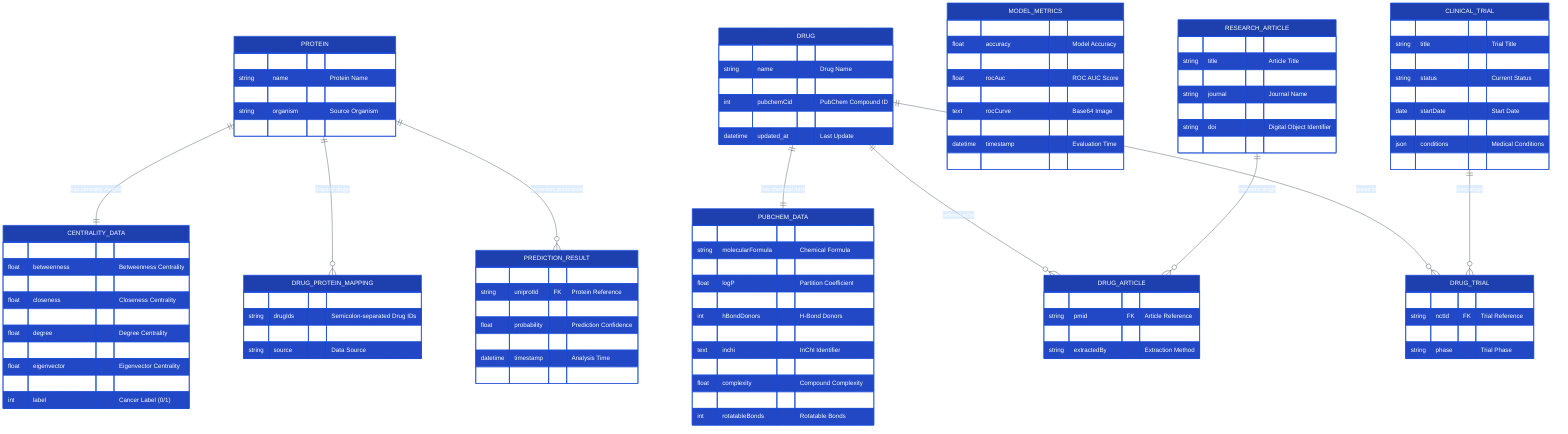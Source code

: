 %%{init: {
  'theme': 'base',
  'themeVariables': {
    'primaryColor': '#1e40af',
    'primaryTextColor': '#ffffff',
    'primaryBorderColor': '#1d4ed8',
    'lineColor': '#374151',
    'secondaryColor': '#dbeafe',
    'tertiaryColor': '#bfdbfe'
  }
}}%%

erDiagram
    %% Core Entities
    PROTEIN {
        string uniprotId PK "🔑 Primary Key"
        string name "Protein Name"
        text sequence "Amino Acid Sequence"
        string organism "Source Organism"
        datetime created_at "Creation Timestamp"
    }
    
    CENTRALITY_DATA {
        string uniprotId PK "🔑 Primary Key"
        float betweenness "Betweenness Centrality"
        float betweenness_weight "Weighted Betweenness"
        float closeness "Closeness Centrality"
        float closeness_weight "Weighted Closeness"
        float degree "Degree Centrality"
        float degree_weight "Weighted Degree"
        float eigenvector "Eigenvector Centrality"
        float eigenvector_weight "Weighted Eigenvector"
        int label "Cancer Label (0/1)"
    }
    
    DRUG {
        string drugId PK "🔑 DrugBank ID"
        string name "Drug Name"
        text description "Drug Description"
        int pubchemCid "PubChem Compound ID"
        string status "Approval Status"
        datetime updated_at "Last Update"
    }
    
    DRUG_PROTEIN_MAPPING {
        string uniprotId PK "🔑 Protein ID"
        string drugIds "Semicolon-separated Drug IDs"
        float confidence "Mapping Confidence"
        string source "Data Source"
    }
    
    %% Chemical Data
    PUBCHEM_DATA {
        int cid PK "🔑 Compound ID"
        string molecularFormula "Chemical Formula"
        float molecularWeight "Molecular Weight (g/mol)"
        float logP "Partition Coefficient"
        int hBondAcceptors "H-Bond Acceptors"
        int hBondDonors "H-Bond Donors"
        text smiles "SMILES Notation"
        text inchi "InChI Identifier"
        text inchiKey "InChI Key"
        float complexity "Compound Complexity"
        float polarSurfaceArea "Polar Surface Area"
        int rotatableBonds "Rotatable Bonds"
    }
    
    %% Prediction Results
    PREDICTION_RESULT {
        int id PK "🔑 Auto ID"
        string uniprotId FK "Protein Reference"
        string prediction "POSITIVE/NEGATIVE"
        float probability "Prediction Confidence"
        json features "Extracted Features"
        datetime timestamp "Analysis Time"
        string session_id "User Session"
    }
    
    %% Model Performance
    MODEL_METRICS {
        int id PK "🔑 Auto ID"
        float accuracy "Model Accuracy"
        float f1Score "F1 Score"
        float rocAuc "ROC AUC Score"
        text confusionMatrix "Base64 Image"
        text rocCurve "Base64 Image"
        text precisionRecallCurve "Base64 Image"
        datetime timestamp "Evaluation Time"
        string model_version "Model Version"
    }
    
    %% Research Data
    RESEARCH_ARTICLE {
        string pmid PK "🔑 PubMed ID"
        string title "Article Title"
        text abstract "Article Abstract"
        string journal "Journal Name"
        date publishDate "Publication Date"
        string doi "Digital Object Identifier"
        json authors "Author List"
    }
    
    CLINICAL_TRIAL {
        string nctId PK "🔑 NCT Number"
        string title "Trial Title"
        string phase "Trial Phase"
        string status "Current Status"
        text description "Trial Description"
        date startDate "Start Date"
        date completionDate "Completion Date"
        json conditions "Medical Conditions"
        json interventions "Trial Interventions"
    }
    
    %% Junction Tables
    DRUG_ARTICLE {
        string drugId FK "Drug Reference"
        string pmid FK "Article Reference"
        float relevanceScore "Relevance Score"
        string extractedBy "Extraction Method"
    }
    
    DRUG_TRIAL {
        string drugId FK "Drug Reference"
        string nctId FK "Trial Reference"
        string role "Drug Role in Trial"
        string phase "Trial Phase"
    }
    
    %% Relationships
    PROTEIN ||--|| CENTRALITY_DATA : "has centrality metrics"
    PROTEIN ||--o{ DRUG_PROTEIN_MAPPING : "maps to drugs"
    PROTEIN ||--o{ PREDICTION_RESULT : "generates predictions"
    
    DRUG ||--|| PUBCHEM_DATA : "has chemical data"
    DRUG ||--o{ DRUG_ARTICLE : "referenced in"
    DRUG ||--o{ DRUG_TRIAL : "tested in"
    
    RESEARCH_ARTICLE ||--o{ DRUG_ARTICLE : "mentions drugs"
    CLINICAL_TRIAL ||--o{ DRUG_TRIAL : "tests drugs"
    
    %% Styling
    %%{wrap}%%